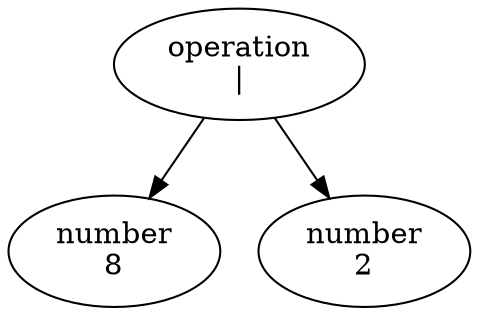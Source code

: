 digraph AST {
  node0 [label="operation\n|"];
  node1 [label="number\n8"];
  node0 -> node1;
  node2 [label="number\n2"];
  node0 -> node2;
}
